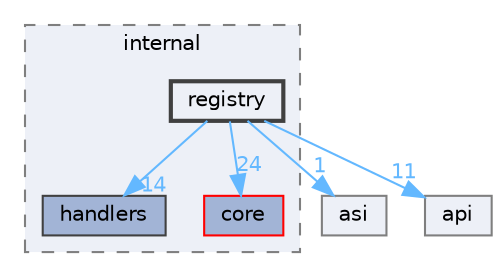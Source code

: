 digraph "src/internal/registry"
{
 // LATEX_PDF_SIZE
  bgcolor="transparent";
  edge [fontname=Helvetica,fontsize=10,labelfontname=Helvetica,labelfontsize=10];
  node [fontname=Helvetica,fontsize=10,shape=box,height=0.2,width=0.4];
  compound=true
  subgraph clusterdir_3756d50f4003bc63fa3fe49460f9c79d {
    graph [ bgcolor="#edf0f7", pencolor="grey50", label="internal", fontname=Helvetica,fontsize=10 style="filled,dashed", URL="dir_3756d50f4003bc63fa3fe49460f9c79d.html",tooltip=""]
  dir_095a2eba2762fc723abb6dd3e65ef539 [label="handlers", fillcolor="#a2b4d6", color="grey25", style="filled", URL="dir_095a2eba2762fc723abb6dd3e65ef539.html",tooltip=""];
  dir_fc391693c5b997f1c609080ef9ece185 [label="core", fillcolor="#a2b4d6", color="red", style="filled", URL="dir_fc391693c5b997f1c609080ef9ece185.html",tooltip=""];
  dir_7c9c5794ca21d46921d6ad00eebb9fa9 [label="registry", fillcolor="#edf0f7", color="grey25", style="filled,bold", URL="dir_7c9c5794ca21d46921d6ad00eebb9fa9.html",tooltip=""];
  }
  dir_428e249bd0a266fb0aed7ac7e917da82 [label="asi", fillcolor="#edf0f7", color="grey50", style="filled", URL="dir_428e249bd0a266fb0aed7ac7e917da82.html",tooltip=""];
  dir_da61e3e9a357748887e3ca8d7c5a0c16 [label="api", fillcolor="#edf0f7", color="grey50", style="filled", URL="dir_da61e3e9a357748887e3ca8d7c5a0c16.html",tooltip=""];
  dir_7c9c5794ca21d46921d6ad00eebb9fa9->dir_095a2eba2762fc723abb6dd3e65ef539 [headlabel="14", labeldistance=1.5 headhref="dir_000007_000004.html" href="dir_000007_000004.html" color="steelblue1" fontcolor="steelblue1"];
  dir_7c9c5794ca21d46921d6ad00eebb9fa9->dir_428e249bd0a266fb0aed7ac7e917da82 [headlabel="1", labeldistance=1.5 headhref="dir_000007_000001.html" href="dir_000007_000001.html" color="steelblue1" fontcolor="steelblue1"];
  dir_7c9c5794ca21d46921d6ad00eebb9fa9->dir_da61e3e9a357748887e3ca8d7c5a0c16 [headlabel="11", labeldistance=1.5 headhref="dir_000007_000000.html" href="dir_000007_000000.html" color="steelblue1" fontcolor="steelblue1"];
  dir_7c9c5794ca21d46921d6ad00eebb9fa9->dir_fc391693c5b997f1c609080ef9ece185 [headlabel="24", labeldistance=1.5 headhref="dir_000007_000002.html" href="dir_000007_000002.html" color="steelblue1" fontcolor="steelblue1"];
}
